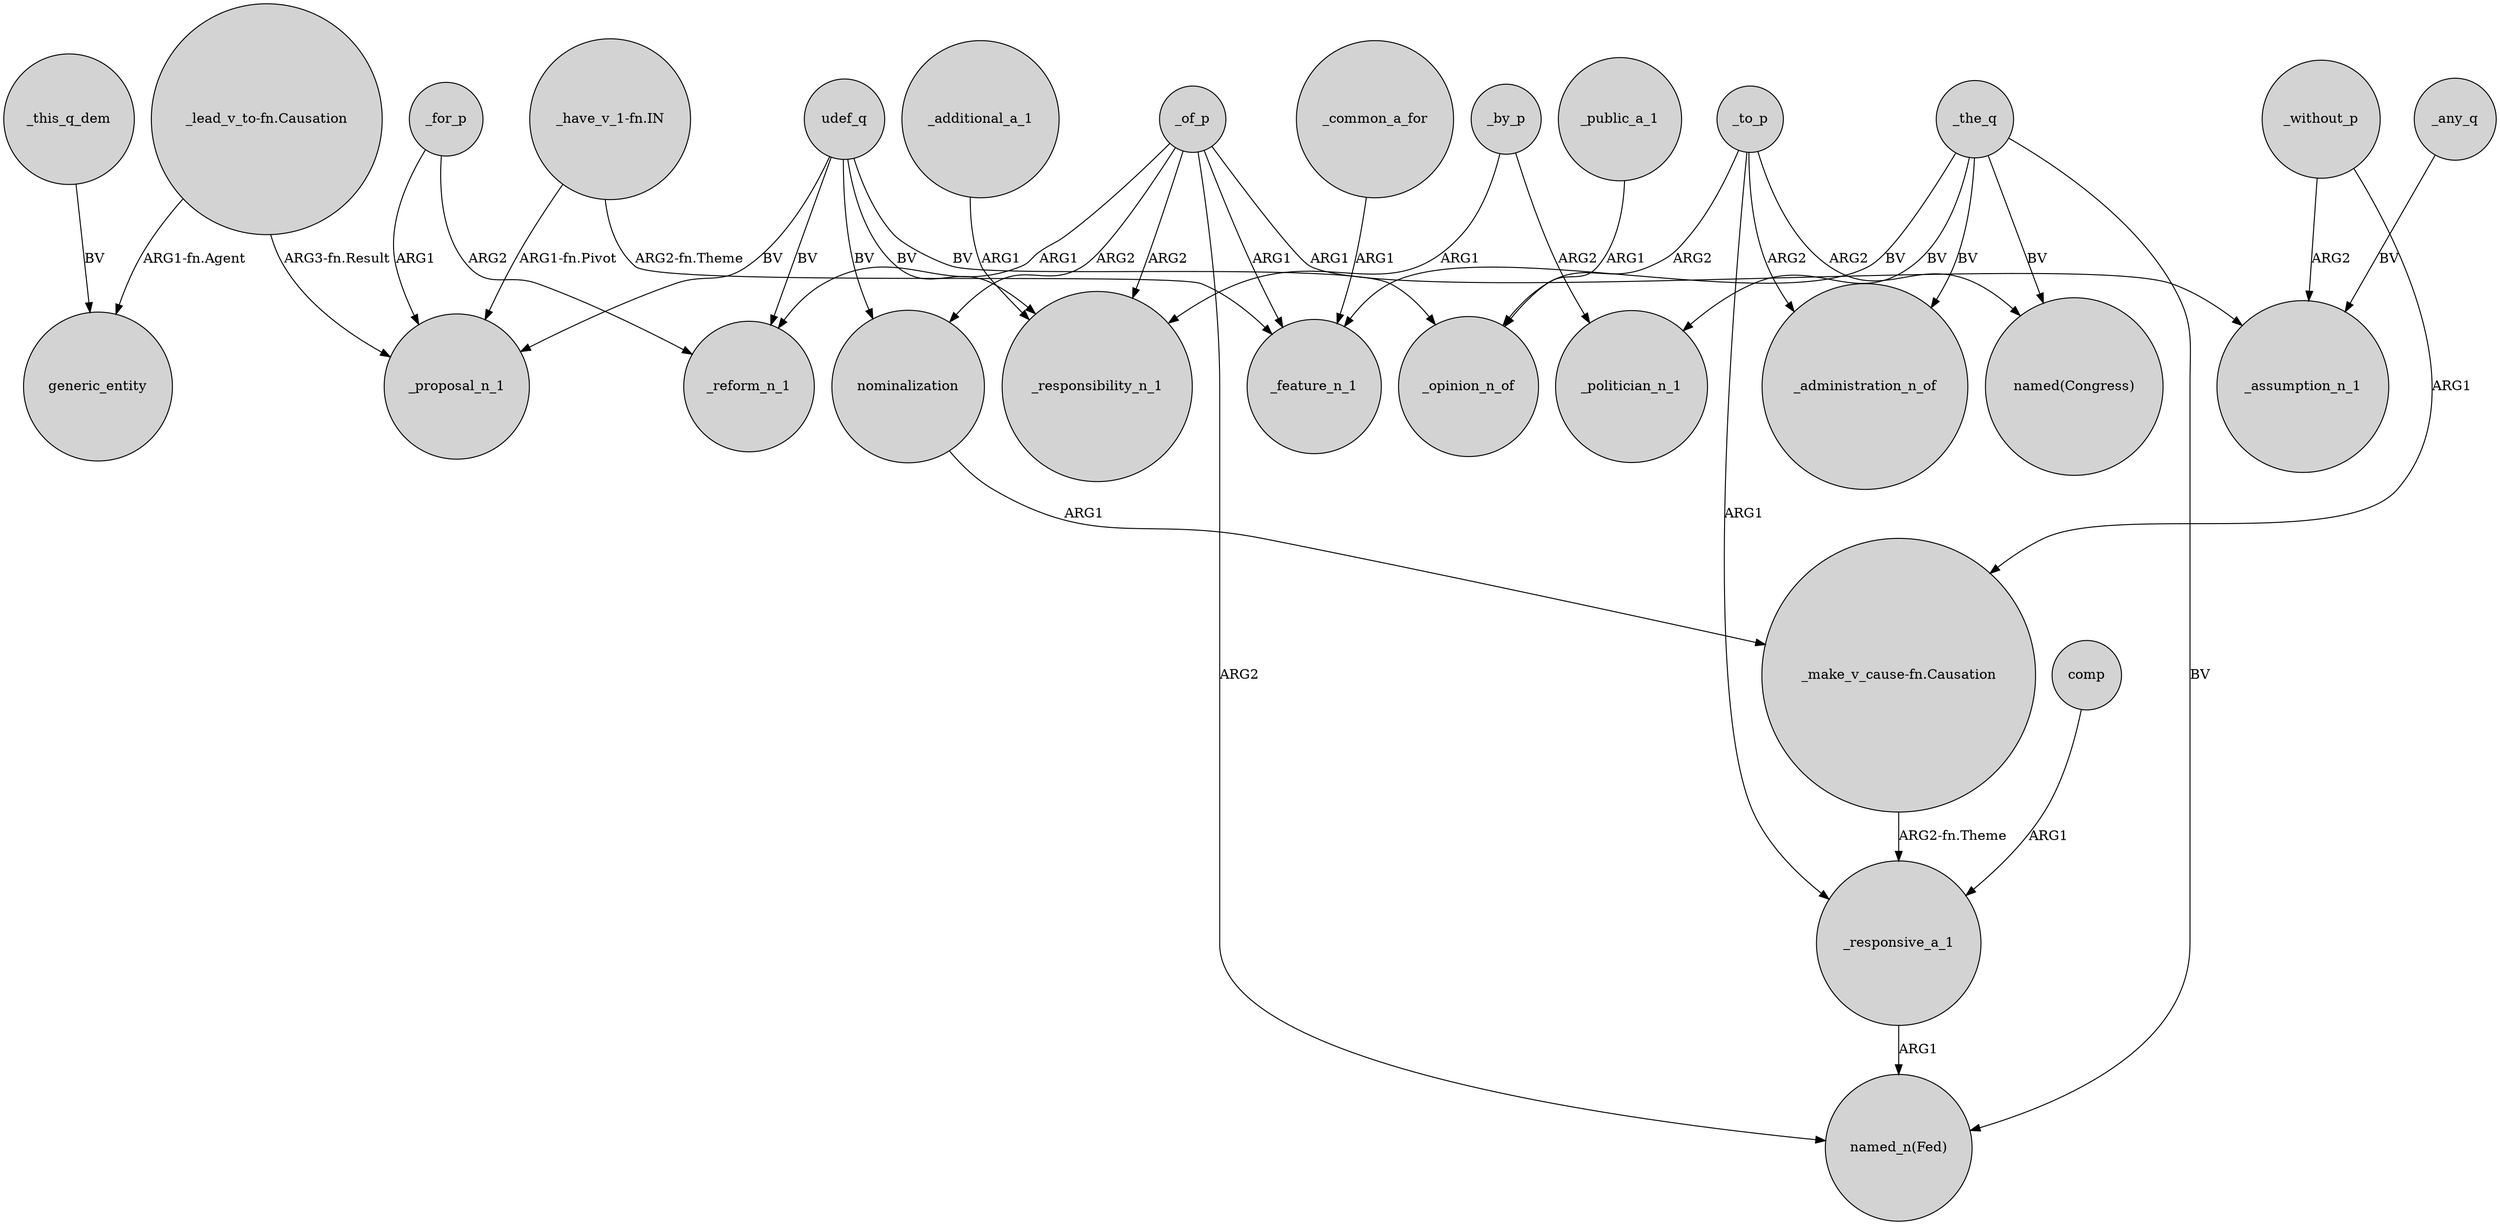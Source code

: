 digraph {
	node [shape=circle style=filled]
	"_lead_v_to-fn.Causation" -> _proposal_n_1 [label="ARG3-fn.Result"]
	udef_q -> _responsibility_n_1 [label=BV]
	udef_q -> _opinion_n_of [label=BV]
	_the_q -> "named_n(Fed)" [label=BV]
	_to_p -> "named(Congress)" [label=ARG2]
	_responsive_a_1 -> "named_n(Fed)" [label=ARG1]
	udef_q -> _proposal_n_1 [label=BV]
	_the_q -> _politician_n_1 [label=BV]
	_of_p -> _assumption_n_1 [label=ARG1]
	_the_q -> "named(Congress)" [label=BV]
	_to_p -> _responsive_a_1 [label=ARG1]
	_without_p -> _assumption_n_1 [label=ARG2]
	_to_p -> _opinion_n_of [label=ARG2]
	"_make_v_cause-fn.Causation" -> _responsive_a_1 [label="ARG2-fn.Theme"]
	_of_p -> _responsibility_n_1 [label=ARG2]
	"_have_v_1-fn.IN" -> _proposal_n_1 [label="ARG1-fn.Pivot"]
	_of_p -> "named_n(Fed)" [label=ARG2]
	udef_q -> _reform_n_1 [label=BV]
	_additional_a_1 -> _responsibility_n_1 [label=ARG1]
	comp -> _responsive_a_1 [label=ARG1]
	_this_q_dem -> generic_entity [label=BV]
	_by_p -> _responsibility_n_1 [label=ARG1]
	_of_p -> nominalization [label=ARG2]
	"_have_v_1-fn.IN" -> _feature_n_1 [label="ARG2-fn.Theme"]
	_by_p -> _politician_n_1 [label=ARG2]
	_for_p -> _proposal_n_1 [label=ARG1]
	udef_q -> nominalization [label=BV]
	_any_q -> _assumption_n_1 [label=BV]
	_to_p -> _administration_n_of [label=ARG2]
	_public_a_1 -> _opinion_n_of [label=ARG1]
	_without_p -> "_make_v_cause-fn.Causation" [label=ARG1]
	_for_p -> _reform_n_1 [label=ARG2]
	_the_q -> _administration_n_of [label=BV]
	_common_a_for -> _feature_n_1 [label=ARG1]
	_of_p -> _feature_n_1 [label=ARG1]
	nominalization -> "_make_v_cause-fn.Causation" [label=ARG1]
	_the_q -> _feature_n_1 [label=BV]
	_of_p -> _reform_n_1 [label=ARG1]
	"_lead_v_to-fn.Causation" -> generic_entity [label="ARG1-fn.Agent"]
}
